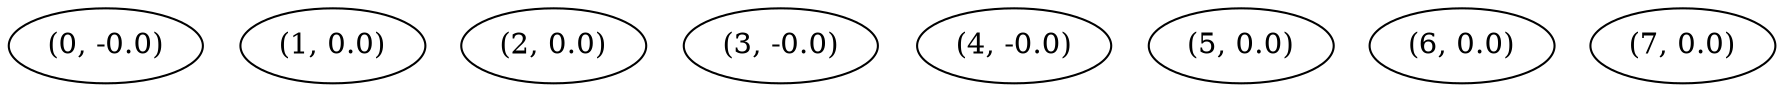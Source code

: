 digraph {
    0 [ label = "(0, -0.0)" ]
    1 [ label = "(1, 0.0)" ]
    2 [ label = "(2, 0.0)" ]
    3 [ label = "(3, -0.0)" ]
    4 [ label = "(4, -0.0)" ]
    5 [ label = "(5, 0.0)" ]
    6 [ label = "(6, 0.0)" ]
    7 [ label = "(7, 0.0)" ]
}

